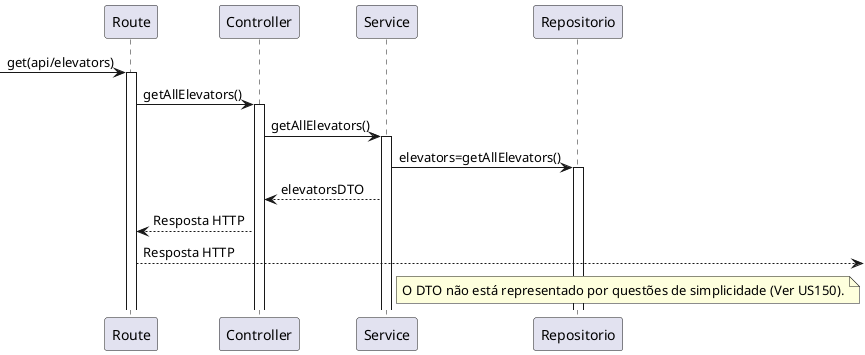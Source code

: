 @startuml US290

participant "Route" as Route
participant "Controller" as Controller
participant "Service" as Service
participant "Repositorio" as Repositorio

 -> Route : get(api/elevators)
activate Route
Route -> Controller : getAllElevators()
activate Controller
Controller -> Service : getAllElevators()
activate Service
Service -> Repositorio : elevators=getAllElevators()
activate Repositorio
Service --> Controller : elevatorsDTO
Controller--> Route : Resposta HTTP
Route --> : Resposta HTTP

note right of Service
O DTO não está representado por questões de simplicidade (Ver US150).
end note
@enduml
